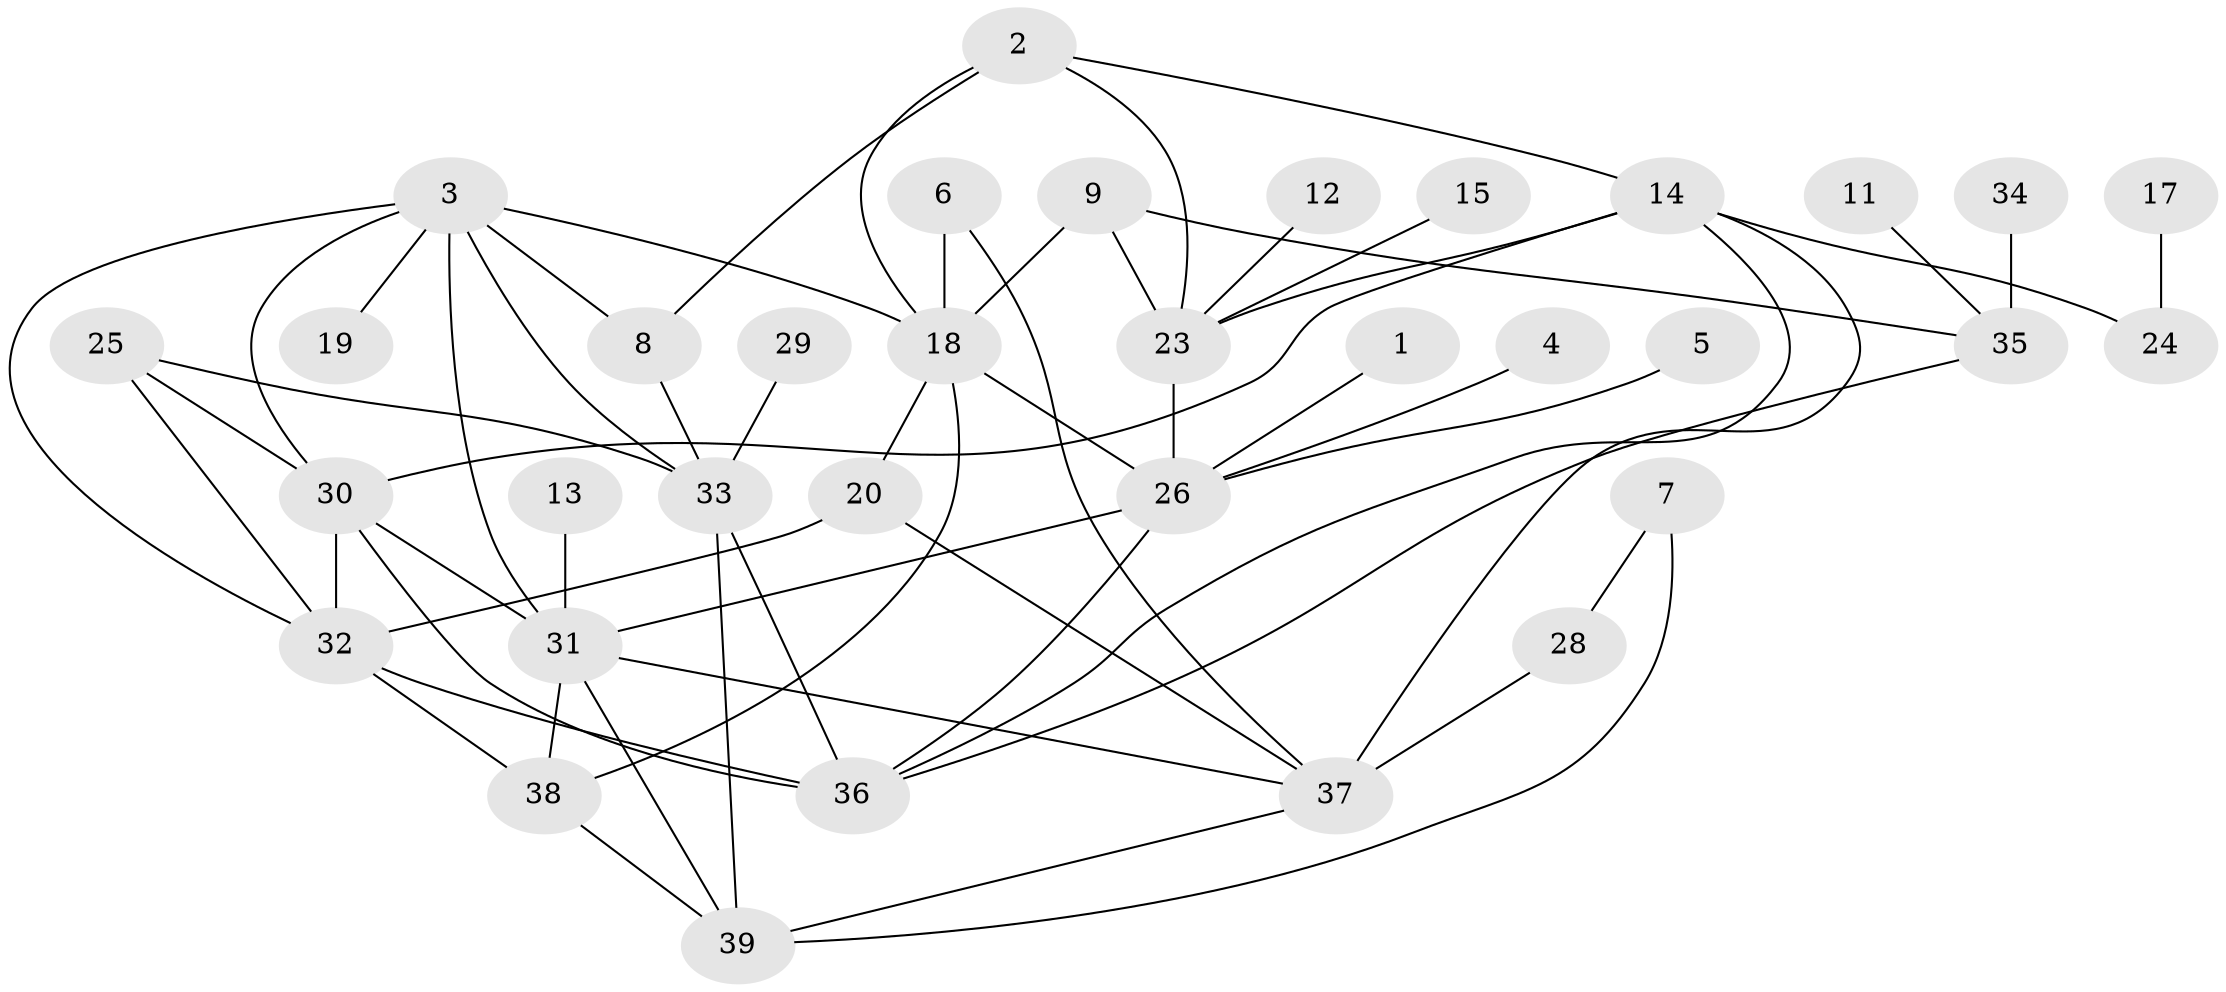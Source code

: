 // original degree distribution, {4: 0.1282051282051282, 3: 0.2564102564102564, 5: 0.07692307692307693, 1: 0.23076923076923078, 2: 0.20512820512820512, 0: 0.05128205128205128, 6: 0.02564102564102564, 7: 0.02564102564102564}
// Generated by graph-tools (version 1.1) at 2025/25/03/09/25 03:25:19]
// undirected, 34 vertices, 59 edges
graph export_dot {
graph [start="1"]
  node [color=gray90,style=filled];
  1;
  2;
  3;
  4;
  5;
  6;
  7;
  8;
  9;
  11;
  12;
  13;
  14;
  15;
  17;
  18;
  19;
  20;
  23;
  24;
  25;
  26;
  28;
  29;
  30;
  31;
  32;
  33;
  34;
  35;
  36;
  37;
  38;
  39;
  1 -- 26 [weight=1.0];
  2 -- 8 [weight=1.0];
  2 -- 14 [weight=1.0];
  2 -- 18 [weight=1.0];
  2 -- 23 [weight=1.0];
  3 -- 8 [weight=1.0];
  3 -- 18 [weight=1.0];
  3 -- 19 [weight=1.0];
  3 -- 30 [weight=1.0];
  3 -- 31 [weight=2.0];
  3 -- 32 [weight=1.0];
  3 -- 33 [weight=1.0];
  4 -- 26 [weight=1.0];
  5 -- 26 [weight=1.0];
  6 -- 18 [weight=1.0];
  6 -- 37 [weight=1.0];
  7 -- 28 [weight=1.0];
  7 -- 39 [weight=1.0];
  8 -- 33 [weight=1.0];
  9 -- 18 [weight=1.0];
  9 -- 23 [weight=1.0];
  9 -- 35 [weight=1.0];
  11 -- 35 [weight=1.0];
  12 -- 23 [weight=1.0];
  13 -- 31 [weight=1.0];
  14 -- 23 [weight=1.0];
  14 -- 24 [weight=1.0];
  14 -- 30 [weight=1.0];
  14 -- 36 [weight=1.0];
  14 -- 37 [weight=1.0];
  15 -- 23 [weight=1.0];
  17 -- 24 [weight=1.0];
  18 -- 20 [weight=1.0];
  18 -- 26 [weight=1.0];
  18 -- 38 [weight=1.0];
  20 -- 32 [weight=1.0];
  20 -- 37 [weight=1.0];
  23 -- 26 [weight=1.0];
  25 -- 30 [weight=1.0];
  25 -- 32 [weight=2.0];
  25 -- 33 [weight=1.0];
  26 -- 31 [weight=1.0];
  26 -- 36 [weight=1.0];
  28 -- 37 [weight=1.0];
  29 -- 33 [weight=1.0];
  30 -- 31 [weight=1.0];
  30 -- 32 [weight=2.0];
  30 -- 36 [weight=1.0];
  31 -- 37 [weight=1.0];
  31 -- 38 [weight=1.0];
  31 -- 39 [weight=1.0];
  32 -- 36 [weight=2.0];
  32 -- 38 [weight=1.0];
  33 -- 36 [weight=1.0];
  33 -- 39 [weight=1.0];
  34 -- 35 [weight=1.0];
  35 -- 36 [weight=1.0];
  37 -- 39 [weight=1.0];
  38 -- 39 [weight=1.0];
}
